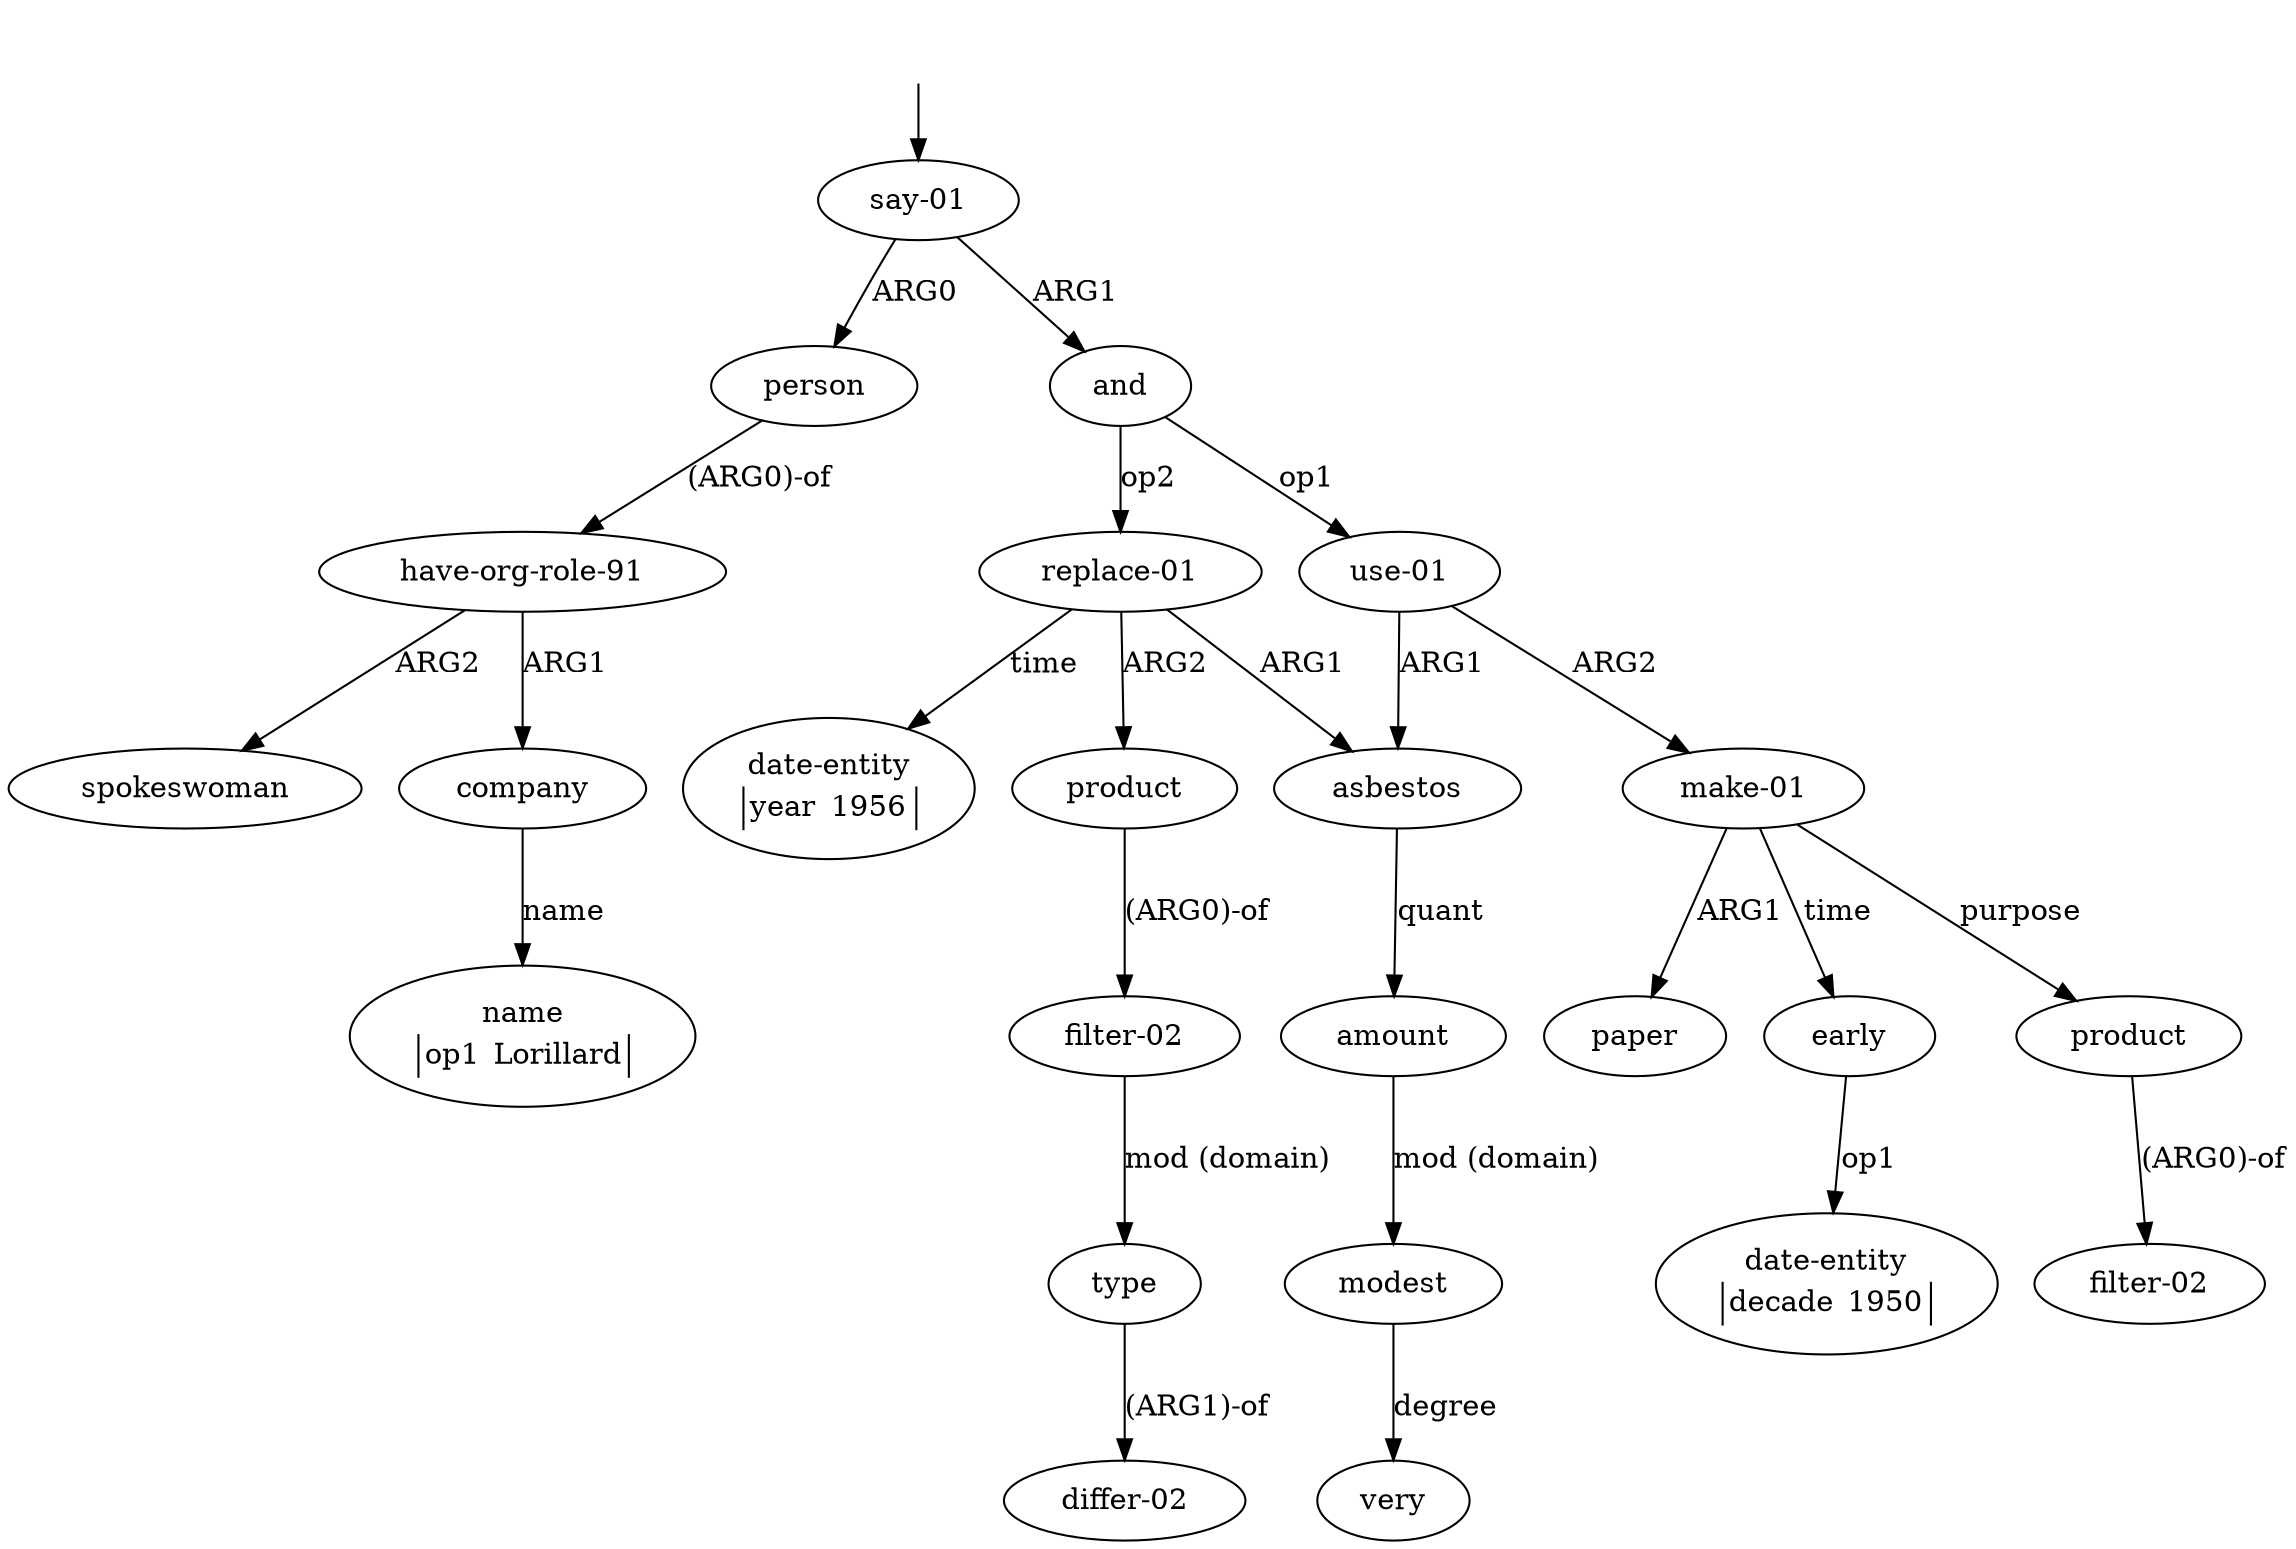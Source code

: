 digraph "20003011" {
  top [ style=invis ];
  top -> 0;
  0 [ label=<<table align="center" border="0" cellspacing="0"><tr><td colspan="2">say-01</td></tr></table>> ];
  1 [ label=<<table align="center" border="0" cellspacing="0"><tr><td colspan="2">person</td></tr></table>> ];
  2 [ label=<<table align="center" border="0" cellspacing="0"><tr><td colspan="2">have-org-role-91</td></tr></table>> ];
  3 [ label=<<table align="center" border="0" cellspacing="0"><tr><td colspan="2">company</td></tr></table>> ];
  4 [ label=<<table align="center" border="0" cellspacing="0"><tr><td colspan="2">name</td></tr><tr><td sides="l" border="1" align="left">op1</td><td sides="r" border="1" align="left">Lorillard</td></tr></table>> ];
  5 [ label=<<table align="center" border="0" cellspacing="0"><tr><td colspan="2">spokeswoman</td></tr></table>> ];
  6 [ label=<<table align="center" border="0" cellspacing="0"><tr><td colspan="2">and</td></tr></table>> ];
  7 [ label=<<table align="center" border="0" cellspacing="0"><tr><td colspan="2">use-01</td></tr></table>> ];
  8 [ label=<<table align="center" border="0" cellspacing="0"><tr><td colspan="2">asbestos</td></tr></table>> ];
  9 [ label=<<table align="center" border="0" cellspacing="0"><tr><td colspan="2">amount</td></tr></table>> ];
  10 [ label=<<table align="center" border="0" cellspacing="0"><tr><td colspan="2">modest</td></tr></table>> ];
  11 [ label=<<table align="center" border="0" cellspacing="0"><tr><td colspan="2">very</td></tr></table>> ];
  12 [ label=<<table align="center" border="0" cellspacing="0"><tr><td colspan="2">make-01</td></tr></table>> ];
  13 [ label=<<table align="center" border="0" cellspacing="0"><tr><td colspan="2">paper</td></tr></table>> ];
  14 [ label=<<table align="center" border="0" cellspacing="0"><tr><td colspan="2">early</td></tr></table>> ];
  15 [ label=<<table align="center" border="0" cellspacing="0"><tr><td colspan="2">date-entity</td></tr><tr><td sides="l" border="1" align="left">decade</td><td sides="r" border="1" align="left">1950</td></tr></table>> ];
  16 [ label=<<table align="center" border="0" cellspacing="0"><tr><td colspan="2">product</td></tr></table>> ];
  17 [ label=<<table align="center" border="0" cellspacing="0"><tr><td colspan="2">filter-02</td></tr></table>> ];
  18 [ label=<<table align="center" border="0" cellspacing="0"><tr><td colspan="2">replace-01</td></tr></table>> ];
  19 [ label=<<table align="center" border="0" cellspacing="0"><tr><td colspan="2">product</td></tr></table>> ];
  20 [ label=<<table align="center" border="0" cellspacing="0"><tr><td colspan="2">filter-02</td></tr></table>> ];
  21 [ label=<<table align="center" border="0" cellspacing="0"><tr><td colspan="2">type</td></tr></table>> ];
  22 [ label=<<table align="center" border="0" cellspacing="0"><tr><td colspan="2">differ-02</td></tr></table>> ];
  23 [ label=<<table align="center" border="0" cellspacing="0"><tr><td colspan="2">date-entity</td></tr><tr><td sides="l" border="1" align="left">year</td><td sides="r" border="1" align="left">1956</td></tr></table>> ];
  0 -> 1 [ label="ARG0" ];
  7 -> 12 [ label="ARG2" ];
  18 -> 8 [ label="ARG1" ];
  18 -> 19 [ label="ARG2" ];
  2 -> 5 [ label="ARG2" ];
  6 -> 18 [ label="op2" ];
  20 -> 21 [ label="mod (domain)" ];
  12 -> 14 [ label="time" ];
  9 -> 10 [ label="mod (domain)" ];
  16 -> 17 [ label="(ARG0)-of" ];
  0 -> 6 [ label="ARG1" ];
  7 -> 8 [ label="ARG1" ];
  2 -> 3 [ label="ARG1" ];
  1 -> 2 [ label="(ARG0)-of" ];
  21 -> 22 [ label="(ARG1)-of" ];
  8 -> 9 [ label="quant" ];
  10 -> 11 [ label="degree" ];
  12 -> 13 [ label="ARG1" ];
  12 -> 16 [ label="purpose" ];
  19 -> 20 [ label="(ARG0)-of" ];
  3 -> 4 [ label="name" ];
  14 -> 15 [ label="op1" ];
  18 -> 23 [ label="time" ];
  6 -> 7 [ label="op1" ];
}

